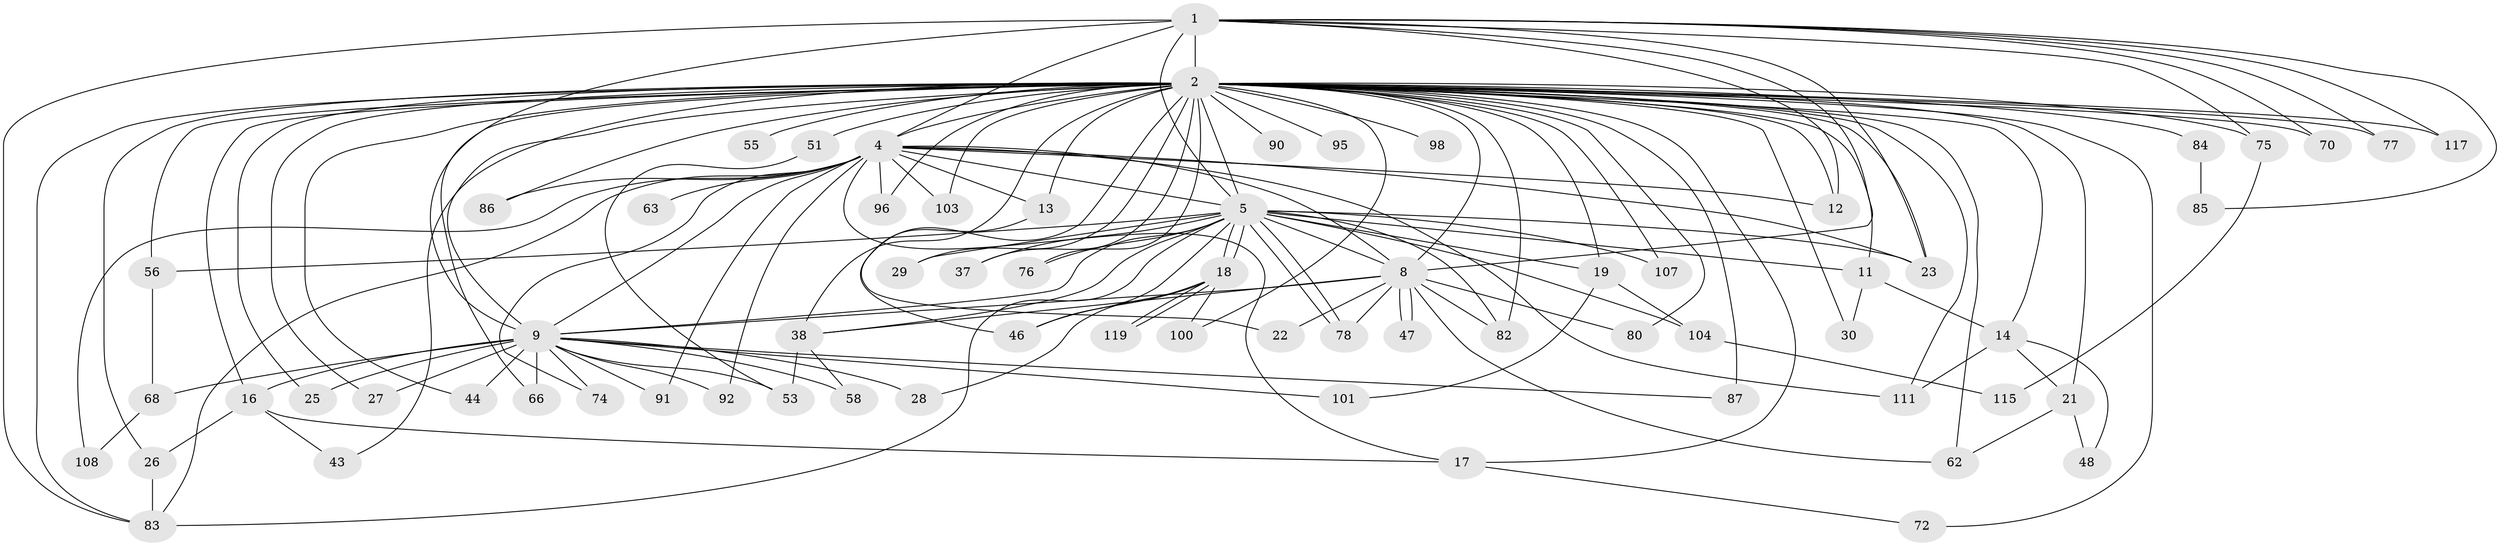 // original degree distribution, {19: 0.014388489208633094, 34: 0.007194244604316547, 21: 0.007194244604316547, 22: 0.007194244604316547, 29: 0.007194244604316547, 24: 0.007194244604316547, 25: 0.007194244604316547, 27: 0.007194244604316547, 11: 0.007194244604316547, 5: 0.06474820143884892, 3: 0.2446043165467626, 4: 0.09352517985611511, 9: 0.007194244604316547, 6: 0.014388489208633094, 7: 0.02158273381294964, 2: 0.48201438848920863}
// Generated by graph-tools (version 1.1) at 2025/13/03/09/25 04:13:53]
// undirected, 69 vertices, 148 edges
graph export_dot {
graph [start="1"]
  node [color=gray90,style=filled];
  1 [super="+42"];
  2 [super="+3+6+97+34+67+52+71+61+20+65+7+73+24"];
  4 [super="+125+41+59+64+10+81"];
  5 [super="+118+54+124+128+15+79"];
  8 [super="+102+31"];
  9 [super="+32+60"];
  11;
  12;
  13;
  14;
  16;
  17;
  18;
  19;
  21;
  22;
  23 [super="+93"];
  25 [super="+122"];
  26 [super="+69"];
  27;
  28;
  29 [super="+129"];
  30;
  37;
  38 [super="+106+134"];
  43;
  44;
  46 [super="+49"];
  47;
  48;
  51;
  53 [super="+110"];
  55;
  56;
  58;
  62;
  63;
  66;
  68;
  70;
  72;
  74;
  75;
  76 [super="+120+99"];
  77;
  78 [super="+137"];
  80;
  82 [super="+133"];
  83 [super="+113"];
  84;
  85;
  86;
  87 [super="+114"];
  90;
  91;
  92;
  95;
  96;
  98;
  100;
  101;
  103;
  104;
  107;
  108;
  111;
  115;
  117;
  119;
  1 -- 2 [weight=6];
  1 -- 4 [weight=2];
  1 -- 5;
  1 -- 8;
  1 -- 9;
  1 -- 12;
  1 -- 23;
  1 -- 70;
  1 -- 75;
  1 -- 77;
  1 -- 85;
  1 -- 117;
  1 -- 83;
  2 -- 4 [weight=15];
  2 -- 5 [weight=11];
  2 -- 8 [weight=7];
  2 -- 9 [weight=8];
  2 -- 14;
  2 -- 16 [weight=2];
  2 -- 21 [weight=2];
  2 -- 29 [weight=2];
  2 -- 37;
  2 -- 51 [weight=2];
  2 -- 55 [weight=2];
  2 -- 66;
  2 -- 90 [weight=2];
  2 -- 95 [weight=2];
  2 -- 72;
  2 -- 75;
  2 -- 84 [weight=2];
  2 -- 25 [weight=2];
  2 -- 98 [weight=2];
  2 -- 43;
  2 -- 46;
  2 -- 80;
  2 -- 17;
  2 -- 87 [weight=2];
  2 -- 30;
  2 -- 103;
  2 -- 56;
  2 -- 44 [weight=2];
  2 -- 77;
  2 -- 100;
  2 -- 76 [weight=2];
  2 -- 12;
  2 -- 13 [weight=2];
  2 -- 11;
  2 -- 19 [weight=2];
  2 -- 83;
  2 -- 26 [weight=2];
  2 -- 27;
  2 -- 38 [weight=2];
  2 -- 107;
  2 -- 117;
  2 -- 62;
  2 -- 96;
  2 -- 23;
  2 -- 82;
  2 -- 70;
  2 -- 86;
  2 -- 111;
  4 -- 5 [weight=2];
  4 -- 8 [weight=2];
  4 -- 9 [weight=2];
  4 -- 12;
  4 -- 13;
  4 -- 63 [weight=2];
  4 -- 83;
  4 -- 91;
  4 -- 96;
  4 -- 111;
  4 -- 17;
  4 -- 74;
  4 -- 103;
  4 -- 86;
  4 -- 92;
  4 -- 23;
  4 -- 108;
  5 -- 8;
  5 -- 9 [weight=3];
  5 -- 11 [weight=2];
  5 -- 18;
  5 -- 18;
  5 -- 19;
  5 -- 23;
  5 -- 29 [weight=2];
  5 -- 37;
  5 -- 46;
  5 -- 78;
  5 -- 78;
  5 -- 82;
  5 -- 107;
  5 -- 83;
  5 -- 38;
  5 -- 104;
  5 -- 76;
  5 -- 56;
  8 -- 9 [weight=2];
  8 -- 22;
  8 -- 47;
  8 -- 47;
  8 -- 80;
  8 -- 82;
  8 -- 78;
  8 -- 62;
  8 -- 38;
  9 -- 16;
  9 -- 25;
  9 -- 27;
  9 -- 28;
  9 -- 53;
  9 -- 58;
  9 -- 66;
  9 -- 68;
  9 -- 74;
  9 -- 92;
  9 -- 101;
  9 -- 44;
  9 -- 91;
  9 -- 87;
  11 -- 14;
  11 -- 30;
  13 -- 22;
  14 -- 21;
  14 -- 48;
  14 -- 111;
  16 -- 17;
  16 -- 26;
  16 -- 43;
  17 -- 72;
  18 -- 28;
  18 -- 100;
  18 -- 119;
  18 -- 119;
  18 -- 46;
  19 -- 101;
  19 -- 104;
  21 -- 48;
  21 -- 62;
  26 -- 83;
  38 -- 58;
  38 -- 53 [weight=2];
  51 -- 53;
  56 -- 68;
  68 -- 108;
  75 -- 115;
  84 -- 85;
  104 -- 115;
}
